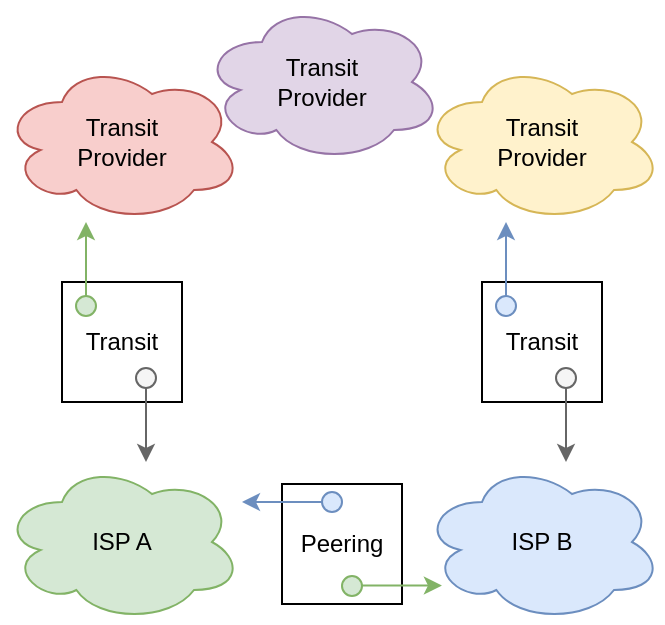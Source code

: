 <mxfile version="15.9.4" type="github">
  <diagram id="4UWRn1RSKv8BzgBLAbvu" name="Page-1">
    <mxGraphModel dx="697" dy="635" grid="1" gridSize="10" guides="1" tooltips="1" connect="1" arrows="1" fold="1" page="1" pageScale="1" pageWidth="850" pageHeight="1100" math="0" shadow="0">
      <root>
        <mxCell id="0" />
        <mxCell id="1" parent="0" />
        <mxCell id="yP81Dn8YOqK7VLwaJpsM-10" value="Peering" style="rounded=0;whiteSpace=wrap;html=1;" vertex="1" parent="1">
          <mxGeometry x="200" y="301" width="60" height="60" as="geometry" />
        </mxCell>
        <mxCell id="yP81Dn8YOqK7VLwaJpsM-1" value="Transit&lt;br&gt;Provider" style="ellipse;shape=cloud;whiteSpace=wrap;html=1;fillColor=#f8cecc;strokeColor=#b85450;" vertex="1" parent="1">
          <mxGeometry x="60" y="90" width="120" height="80" as="geometry" />
        </mxCell>
        <mxCell id="yP81Dn8YOqK7VLwaJpsM-2" value="Transit&lt;br&gt;Provider" style="ellipse;shape=cloud;whiteSpace=wrap;html=1;fillColor=#e1d5e7;strokeColor=#9673a6;" vertex="1" parent="1">
          <mxGeometry x="160" y="60" width="120" height="80" as="geometry" />
        </mxCell>
        <mxCell id="yP81Dn8YOqK7VLwaJpsM-3" value="Transit&lt;br&gt;Provider" style="ellipse;shape=cloud;whiteSpace=wrap;html=1;fillColor=#fff2cc;strokeColor=#d6b656;" vertex="1" parent="1">
          <mxGeometry x="270" y="90" width="120" height="80" as="geometry" />
        </mxCell>
        <mxCell id="yP81Dn8YOqK7VLwaJpsM-4" value="Transit" style="rounded=0;whiteSpace=wrap;html=1;" vertex="1" parent="1">
          <mxGeometry x="90" y="200" width="60" height="60" as="geometry" />
        </mxCell>
        <mxCell id="yP81Dn8YOqK7VLwaJpsM-5" value="Transit" style="rounded=0;whiteSpace=wrap;html=1;" vertex="1" parent="1">
          <mxGeometry x="300" y="200" width="60" height="60" as="geometry" />
        </mxCell>
        <mxCell id="yP81Dn8YOqK7VLwaJpsM-11" style="edgeStyle=orthogonalEdgeStyle;rounded=0;orthogonalLoop=1;jettySize=auto;html=1;exitX=1;exitY=0.25;exitDx=0;exitDy=0;exitPerimeter=0;entryX=0;entryY=0.5;entryDx=0;entryDy=0;startArrow=classic;startFill=1;endArrow=none;endFill=0;fillColor=#dae8fc;strokeColor=#6c8ebf;" edge="1" parent="1" source="yP81Dn8YOqK7VLwaJpsM-8" target="yP81Dn8YOqK7VLwaJpsM-13">
          <mxGeometry relative="1" as="geometry" />
        </mxCell>
        <mxCell id="yP81Dn8YOqK7VLwaJpsM-8" value="ISP A" style="ellipse;shape=cloud;whiteSpace=wrap;html=1;fillColor=#d5e8d4;strokeColor=#82b366;" vertex="1" parent="1">
          <mxGeometry x="60" y="290" width="120" height="80" as="geometry" />
        </mxCell>
        <mxCell id="yP81Dn8YOqK7VLwaJpsM-15" style="edgeStyle=orthogonalEdgeStyle;rounded=0;orthogonalLoop=1;jettySize=auto;html=1;exitX=0.083;exitY=0.772;exitDx=0;exitDy=0;exitPerimeter=0;entryX=0.897;entryY=0.475;entryDx=0;entryDy=0;entryPerimeter=0;startArrow=classic;startFill=1;endArrow=none;endFill=0;fillColor=#d5e8d4;strokeColor=#82b366;" edge="1" parent="1" source="yP81Dn8YOqK7VLwaJpsM-9" target="yP81Dn8YOqK7VLwaJpsM-14">
          <mxGeometry relative="1" as="geometry" />
        </mxCell>
        <mxCell id="yP81Dn8YOqK7VLwaJpsM-9" value="ISP B" style="ellipse;shape=cloud;whiteSpace=wrap;html=1;fillColor=#dae8fc;strokeColor=#6c8ebf;" vertex="1" parent="1">
          <mxGeometry x="270" y="290" width="120" height="80" as="geometry" />
        </mxCell>
        <mxCell id="yP81Dn8YOqK7VLwaJpsM-13" value="" style="ellipse;whiteSpace=wrap;html=1;aspect=fixed;fillColor=#dae8fc;strokeColor=#6c8ebf;" vertex="1" parent="1">
          <mxGeometry x="220" y="305" width="10" height="10" as="geometry" />
        </mxCell>
        <mxCell id="yP81Dn8YOqK7VLwaJpsM-14" value="" style="ellipse;whiteSpace=wrap;html=1;aspect=fixed;fillColor=#d5e8d4;strokeColor=#82b366;" vertex="1" parent="1">
          <mxGeometry x="230" y="347" width="10" height="10" as="geometry" />
        </mxCell>
        <mxCell id="yP81Dn8YOqK7VLwaJpsM-31" style="edgeStyle=orthogonalEdgeStyle;rounded=0;orthogonalLoop=1;jettySize=auto;html=1;entryX=0;entryY=0.5;entryDx=0;entryDy=0;startArrow=classic;startFill=1;endArrow=none;endFill=0;fillColor=#d5e8d4;strokeColor=#82b366;" edge="1" parent="1" target="yP81Dn8YOqK7VLwaJpsM-32">
          <mxGeometry relative="1" as="geometry">
            <mxPoint x="102" y="170" as="sourcePoint" />
          </mxGeometry>
        </mxCell>
        <mxCell id="yP81Dn8YOqK7VLwaJpsM-32" value="" style="ellipse;whiteSpace=wrap;html=1;aspect=fixed;fillColor=#d5e8d4;strokeColor=#82b366;rotation=90;" vertex="1" parent="1">
          <mxGeometry x="97.0" y="207" width="10" height="10" as="geometry" />
        </mxCell>
        <mxCell id="yP81Dn8YOqK7VLwaJpsM-25" style="edgeStyle=orthogonalEdgeStyle;rounded=0;orthogonalLoop=1;jettySize=auto;html=1;entryX=0;entryY=0.5;entryDx=0;entryDy=0;startArrow=classic;startFill=1;endArrow=none;endFill=0;fillColor=#f5f5f5;strokeColor=#666666;" edge="1" parent="1" target="yP81Dn8YOqK7VLwaJpsM-26">
          <mxGeometry relative="1" as="geometry">
            <mxPoint x="132" y="290" as="sourcePoint" />
          </mxGeometry>
        </mxCell>
        <mxCell id="yP81Dn8YOqK7VLwaJpsM-26" value="" style="ellipse;whiteSpace=wrap;html=1;aspect=fixed;fillColor=#f5f5f5;strokeColor=#666666;rotation=-90;fontColor=#333333;" vertex="1" parent="1">
          <mxGeometry x="127.0" y="243" width="10" height="10" as="geometry" />
        </mxCell>
        <mxCell id="yP81Dn8YOqK7VLwaJpsM-40" style="edgeStyle=orthogonalEdgeStyle;rounded=0;orthogonalLoop=1;jettySize=auto;html=1;entryX=0;entryY=0.5;entryDx=0;entryDy=0;startArrow=classic;startFill=1;endArrow=none;endFill=0;fillColor=#dae8fc;strokeColor=#6c8ebf;" edge="1" parent="1" target="yP81Dn8YOqK7VLwaJpsM-41">
          <mxGeometry relative="1" as="geometry">
            <mxPoint x="312" y="170" as="sourcePoint" />
          </mxGeometry>
        </mxCell>
        <mxCell id="yP81Dn8YOqK7VLwaJpsM-41" value="" style="ellipse;whiteSpace=wrap;html=1;aspect=fixed;fillColor=#dae8fc;strokeColor=#6c8ebf;rotation=90;" vertex="1" parent="1">
          <mxGeometry x="307" y="207" width="10" height="10" as="geometry" />
        </mxCell>
        <mxCell id="yP81Dn8YOqK7VLwaJpsM-37" style="edgeStyle=orthogonalEdgeStyle;rounded=0;orthogonalLoop=1;jettySize=auto;html=1;entryX=0;entryY=0.5;entryDx=0;entryDy=0;startArrow=classic;startFill=1;endArrow=none;endFill=0;fillColor=#f5f5f5;strokeColor=#666666;" edge="1" parent="1" target="yP81Dn8YOqK7VLwaJpsM-38">
          <mxGeometry relative="1" as="geometry">
            <mxPoint x="342" y="290" as="sourcePoint" />
          </mxGeometry>
        </mxCell>
        <mxCell id="yP81Dn8YOqK7VLwaJpsM-38" value="" style="ellipse;whiteSpace=wrap;html=1;aspect=fixed;fillColor=#f5f5f5;strokeColor=#666666;rotation=-90;fontColor=#333333;" vertex="1" parent="1">
          <mxGeometry x="337" y="243" width="10" height="10" as="geometry" />
        </mxCell>
      </root>
    </mxGraphModel>
  </diagram>
</mxfile>
